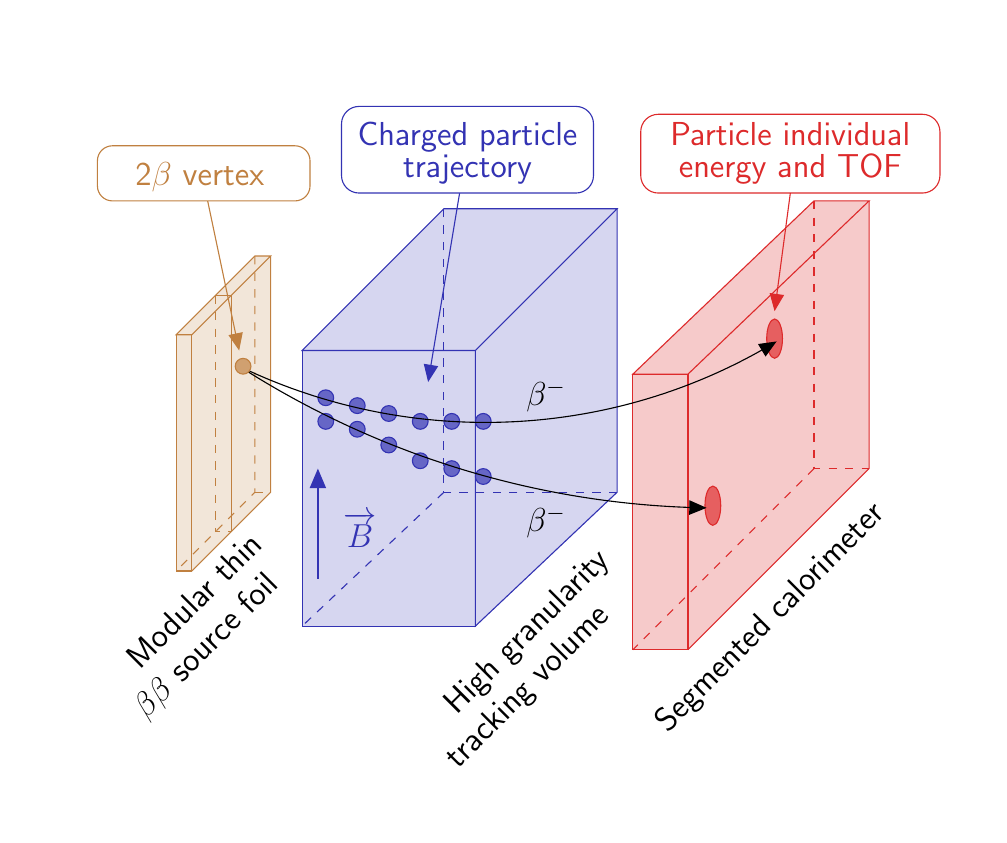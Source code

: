 \definecolor{gray}{RGB}{85,85,85}
\definecolor{blue}{RGB}{51,51,179}
\definecolor{green}{RGB}{105,182,40}
\definecolor{red}{RGB}{221,42,43}
\definecolor{orange}{RGB}{192,128,64}

\begin{tikzpicture}[y=-1cm]
  \sf

  \clip (1,0) rectangle (12.5,10);

  %% source foil
  \path[fill=orange!20] (3.5,2.9) -- (3.3,2.9) -- (2.3,3.9) -- (2.3,6.9) -- (2.5,6.9) -- (3.5,5.9) -- cycle;
  \draw[orange] (3.3,2.9) -- (2.3,3.9) -- (2.5,3.9) -- (3.5,2.9) -- cycle;
  \draw[orange] (3.5,2.9) -- (3.5,5.9) -- (2.5,6.9);
  \draw[dashed,orange] (3.3,2.9) -- (3.3,5.9) -- (2.3,6.9);
  \draw[dashed,orange] (3.3,5.9) -- (3.4,5.9);
  \draw[orange] (2.3,3.9) -- (2.3,6.9) -- (2.5,6.9) -- (2.5,3.9);
  \draw[orange] (2.8,3.4) -- (3,3.4) -- (3,6.4);
  \draw[dashed,orange] (2.8,3.4) -- (2.8,6.4) -- (3,6.4);

  %% Tracker
  \path[fill=blue!20] (3.9,4.1) -- (5.7,2.3) -- (7.9,2.3) -- (7.9,5.9) -- (6.1,7.6) -- (3.9,7.6) -- cycle;
  \draw[blue] (6.1,4.1) -- (6.1,7.6) -- (7.9,5.9) -- (7.9,2.3);
  \path (3.9,4.1) -- (3.9,7.6) -- (6.1,7.6) -- (7.9,5.9) -- (7.9,2.3) -- (5.6,2.3) -- cycle;
  \draw[dashed,blue] (5.7,5.9) -- (3.9,7.6);
  \draw[blue] (3.9,4.1) -- (5.7,2.3) -- (7.9,2.3) -- (6.1,4.1) -- cycle;
  \draw[blue] (3.9,4.1) -- (3.9,7.6) -- (6.1,7.6) -- (6.1,4.1);
  \draw[dashed,blue] (7.9,5.9) -- (5.7,5.9) -- (5.7,2.3);
  \path (4.3,6.6) node[text=blue,anchor=base west] {\large{}$\overrightarrow{B}$};
  \path[draw=blue,fill=blue!75] (4.2,4.7) circle (0.1cm);
  \path[draw=blue,fill=blue!75] (4.6,4.8) circle (0.1cm);
  \path[draw=blue,fill=blue!75] (5,4.9) circle (0.1cm);
  \path[draw=blue,fill=blue!75] (4.2,5) circle (0.1cm);
  \path[draw=blue,fill=blue!75] (5.4,5) circle (0.1cm);
  \path[draw=blue,fill=blue!75] (5.8,5) circle (0.1cm);
  \path[draw=blue,fill=blue!75] (6.2,5) circle (0.1cm);
  \path[draw=blue,fill=blue!75] (5,5.3) circle (0.1cm);
  \path[draw=blue,fill=blue!75] (5.4,5.5) circle (0.1cm);
  \path[draw=blue,fill=blue!75] (5.8,5.6) circle (0.1cm);
  \path[draw=blue,fill=blue!75] (6.2,5.7) circle (0.1cm);
  \path[draw=blue,fill=blue!75] (4.6,5.1) circle (0.1cm);
  \path[draw=blue,semithick,fill=blue!50,arrows=-triangle 45] (4.1,7) -- (4.1,5.6);
  \path[draw=blue,fill=white,arrows=-triangle 45] (5.9,2.1) -- (5.5,4.5);
  \path[rounded corners=6.3bp,draw=blue,fill=white] (7.6,2.1) rectangle (4.4,1);
  \path (6,1.9) node[text=blue,anchor=base] {\large{}trajectory};
  \path (6,1.5) node[text=blue,anchor=base] {\large{}Charged particle};


  \path (11.4,6.1) node[text=black,anchor=base east,rotate=45.0] {\large{}Segmented calorimeter};
  \path (7.9,6.7) node[text=black,anchor=base east,rotate=45.0] {\large{}High granularity};
  \path (7.9,7.4) node[text=black,anchor=base east,rotate=45.0] {\large{}tracking volume};
  \path (3.5,6.5) node[text=black,anchor=base east,rotate=45.0] {\large{}Modular thin};
  \path (3.7,7) node[text=black,anchor=base east,rotate=45.0] {\large{}$\beta\beta$ source foil};



  % Calorimètre
  \path[fill=red!25,dashed] (8.1,4.4) -- (8.1,7.9) -- (8.8,7.9) -- (11.1,5.6) -- (11.1,2.2) -- (10.4,2.2) -- cycle;
  \path[draw=red,fill=red!75] (9.9,3.949) ellipse (0.1cm and 0.249cm);
  \path[draw=red,fill=red!75] (9.116,6.071) ellipse (0.1cm and 0.249cm);
  \path[rounded corners=6.3bp,draw=red,fill=white] (12,2.1) rectangle (8.2,1.1);
  \draw[red] (8.1,4.4) rectangle (8.8,7.9);
  \draw[dashed,red] (10.4,5.6) -- (8.1,7.9);
  \draw[dashed,red] (10.4,2.2) -- (10.4,5.6) -- (11.1,5.6);
  \draw[red] (8.8,7.9) -- (11.1,5.6) -- (11.1,2.2);
  \draw[red] (10.4,2.2) -- (11.1,2.2) -- (8.8,4.4) -- (8.1,4.4) -- cycle;
  \path[draw=red,fill=white,arrows=-triangle 45] (10.1,2.1) -- (9.9,3.6);
  \path (10.1,1.5) node[text=red,anchor=base] {\large{}Particle individual};
  \path (10.1,1.9) node[text=red,anchor=base] {\large{}energy and TOF};

  % Particle
  \draw[arrows=-triangle 45,black] (9.234,-5.246) +(123:11.346) arc (123:91:11.346);
  \draw[arrows=-triangle 45,black] (6.221,-2.18) +(116:7.192) arc (116:59:7.192);
  \path (7,4.8) node[text=black,anchor=base] {\large{}$\beta^-$};
  \path (7,6.4) node[text=black,anchor=base] {\large{}$\beta^-$};

  %% Vertex
  \path[draw=orange,fill=orange!75] (3.15,4.3) circle (0.1cm);
  \path[draw=orange,fill=white,arrows=-triangle 45] (2.7,2.2) -- (3.1,4.1);
  \path[rounded corners=5.4bp,draw=orange,fill=white] (4,2.2) rectangle (1.3,1.5);
  \path (2.6,2) node[text=orange,anchor=base] {\large{}2$\beta$ vertex};

\end{tikzpicture}%

%% Configure (x)emacs for this file ...
%% Local Variables:
%% mode: latex
%% End:

